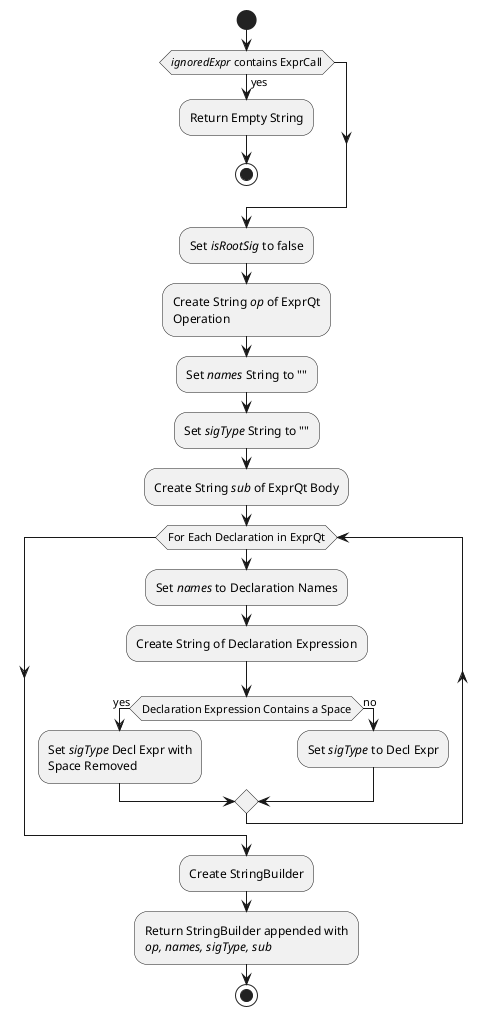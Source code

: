 @startuml
start
if(//ignoredExpr// contains ExprCall) then (yes)
:Return Empty String;
stop
endif
:Set //isRootSig// to false;
:Create String //op// of ExprQt
Operation;
:Set //names// String to "";
:Set //sigType// String to "";
:Create String //sub// of ExprQt Body;
while(For Each Declaration in ExprQt)
:Set //names// to Declaration Names;
:Create String of Declaration Expression;
if(Declaration Expression Contains a Space) then (yes)
:Set //sigType// Decl Expr with 
Space Removed;
else (no)
:Set //sigType// to Decl Expr;
endif
endwhile
:Create StringBuilder;
:Return StringBuilder appended with 
//op, names, sigType, sub//;
stop
@enduml